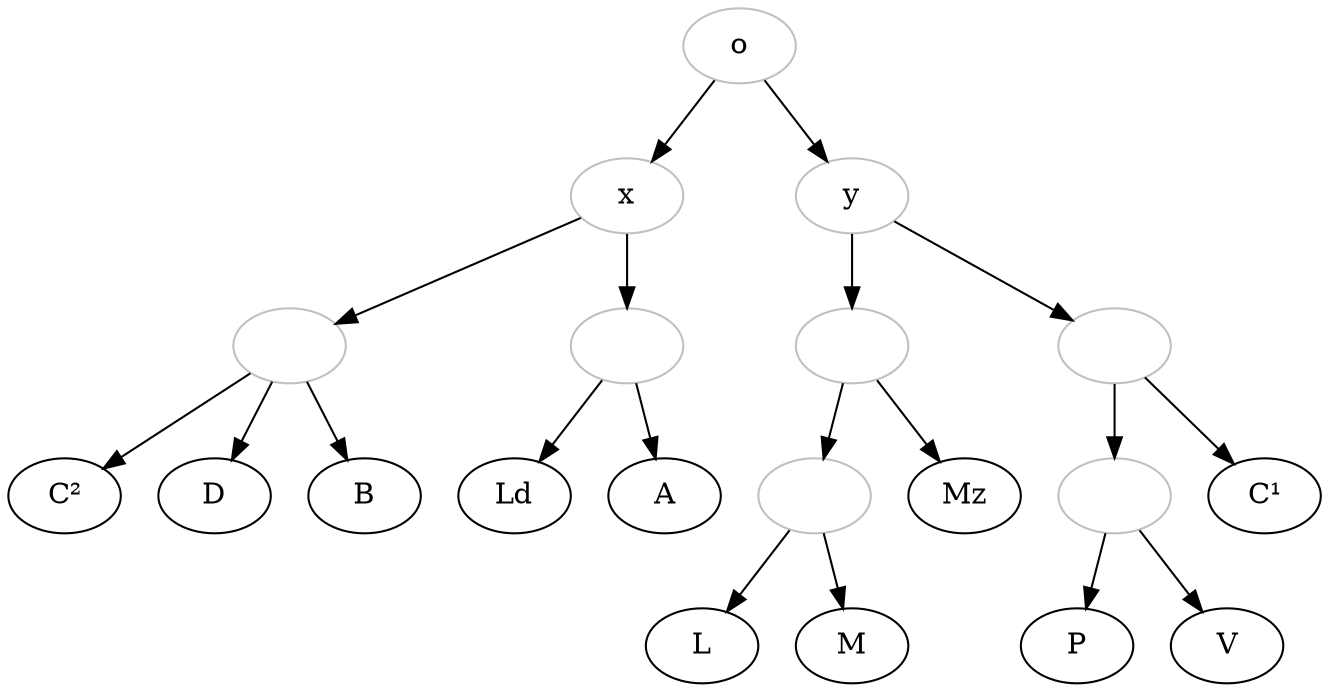digraph {

    o[color="grey"];
    x[color="grey"];
    y[color="grey"];
    1[color="grey", label=""];
    2[color="grey", label=""];
    3[color="grey", label=""];
    4[color="grey", label=""];
    5[color="grey", label=""];
    6[color="grey", label=""];
    C1[label="C¹"]
    C2[label="C²"]

    o->y;
    y->1;
    1->2;
    2->L;
    2->M;
    1->Mz;
    y->3;
    3->C1;
    3->4;
    4->P;
    4->V;
    o->x;
    x->5;
    5->D;
    5->B;
    5->C2;
    x->6;
    6->Ld;
    6->A;
    
}
